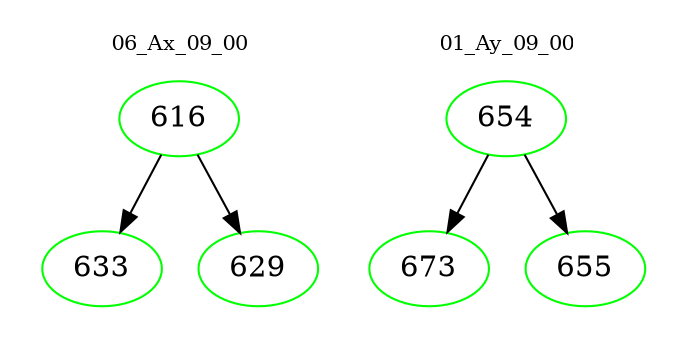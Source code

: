digraph{
subgraph cluster_0 {
color = white
label = "06_Ax_09_00";
fontsize=10;
T0_616 [label="616", color="green"]
T0_616 -> T0_633 [color="black"]
T0_633 [label="633", color="green"]
T0_616 -> T0_629 [color="black"]
T0_629 [label="629", color="green"]
}
subgraph cluster_1 {
color = white
label = "01_Ay_09_00";
fontsize=10;
T1_654 [label="654", color="green"]
T1_654 -> T1_673 [color="black"]
T1_673 [label="673", color="green"]
T1_654 -> T1_655 [color="black"]
T1_655 [label="655", color="green"]
}
}
